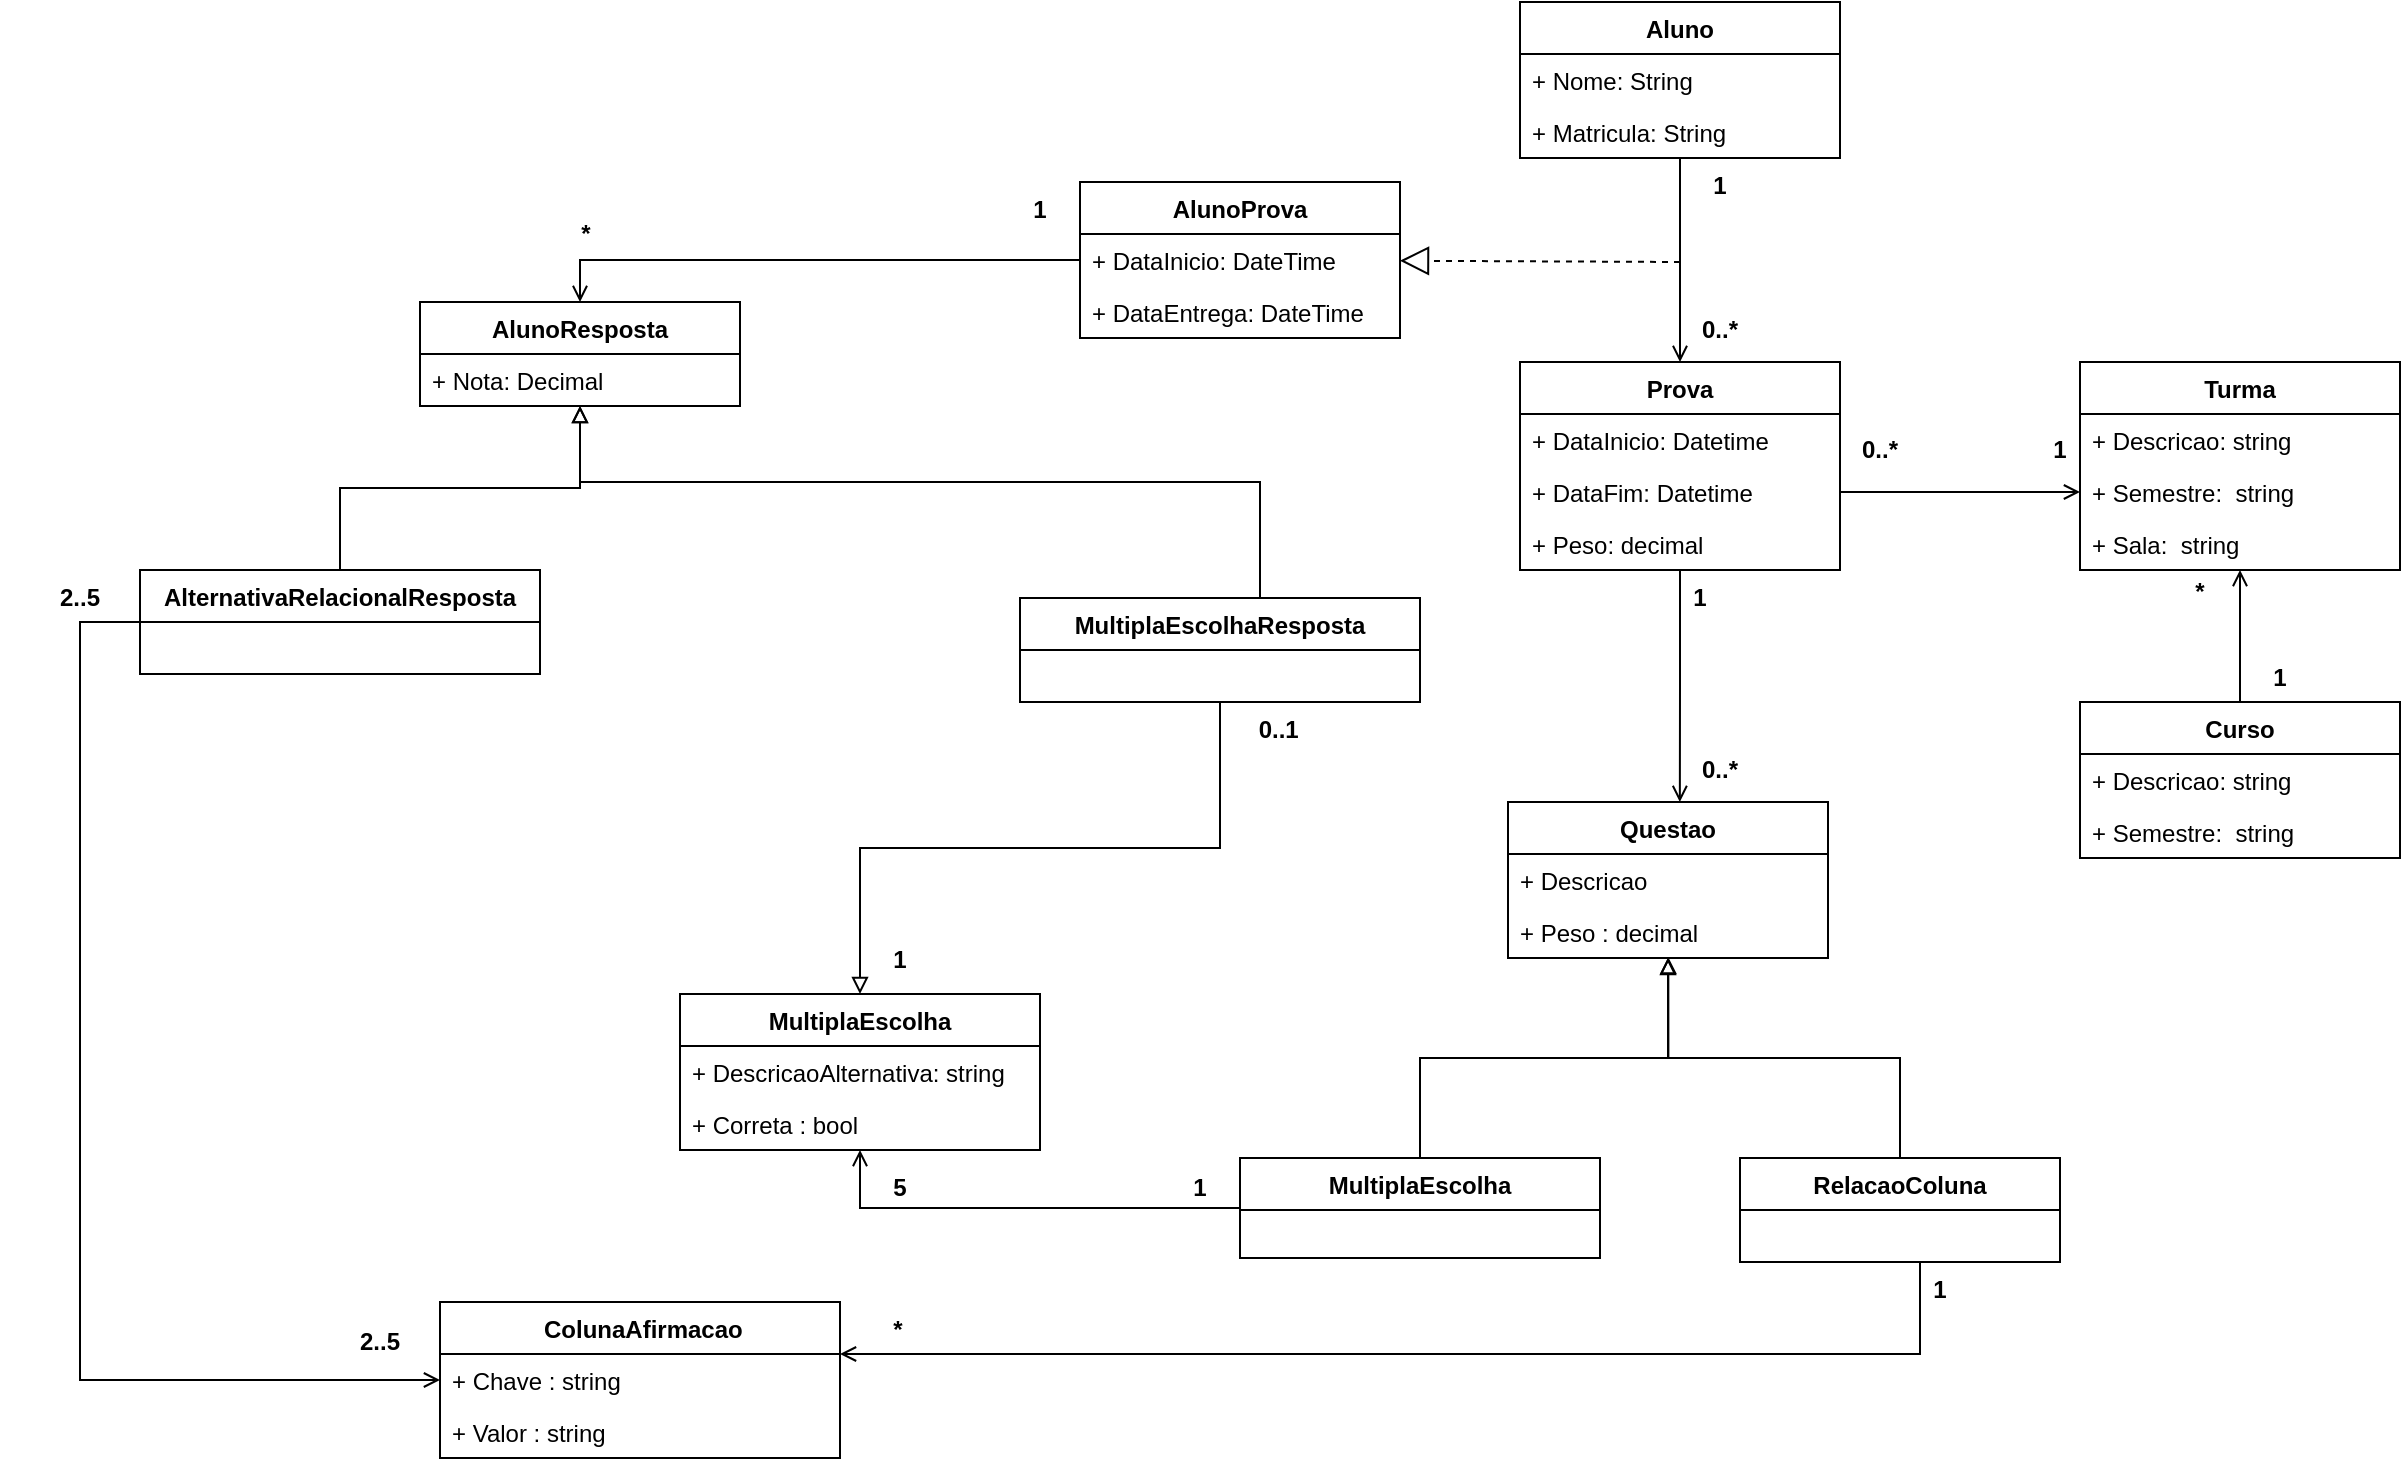 <mxfile version="20.0.4" type="github">
  <diagram id="0pszA9JIN0fBKSF9bE4M" name="Page-1">
    <mxGraphModel dx="1650" dy="484" grid="1" gridSize="10" guides="1" tooltips="1" connect="1" arrows="1" fold="1" page="1" pageScale="1" pageWidth="827" pageHeight="1169" math="0" shadow="0">
      <root>
        <mxCell id="0" />
        <mxCell id="1" parent="0" />
        <mxCell id="E8wZ4MvcHC-AcQxwt4h6-40" style="edgeStyle=orthogonalEdgeStyle;rounded=0;orthogonalLoop=1;jettySize=auto;html=1;entryX=0.537;entryY=0;entryDx=0;entryDy=0;entryPerimeter=0;endArrow=open;endFill=0;" edge="1" parent="1" source="E8wZ4MvcHC-AcQxwt4h6-7" target="E8wZ4MvcHC-AcQxwt4h6-36">
          <mxGeometry relative="1" as="geometry" />
        </mxCell>
        <mxCell id="E8wZ4MvcHC-AcQxwt4h6-7" value="Prova" style="swimlane;fontStyle=1;align=center;verticalAlign=top;childLayout=stackLayout;horizontal=1;startSize=26;horizontalStack=0;resizeParent=1;resizeParentMax=0;resizeLast=0;collapsible=1;marginBottom=0;" vertex="1" parent="1">
          <mxGeometry x="340" y="300" width="160" height="104" as="geometry" />
        </mxCell>
        <mxCell id="E8wZ4MvcHC-AcQxwt4h6-8" value="+ DataInicio: Datetime" style="text;strokeColor=none;fillColor=none;align=left;verticalAlign=top;spacingLeft=4;spacingRight=4;overflow=hidden;rotatable=0;points=[[0,0.5],[1,0.5]];portConstraint=eastwest;" vertex="1" parent="E8wZ4MvcHC-AcQxwt4h6-7">
          <mxGeometry y="26" width="160" height="26" as="geometry" />
        </mxCell>
        <mxCell id="E8wZ4MvcHC-AcQxwt4h6-11" value="+ DataFim: Datetime" style="text;strokeColor=none;fillColor=none;align=left;verticalAlign=top;spacingLeft=4;spacingRight=4;overflow=hidden;rotatable=0;points=[[0,0.5],[1,0.5]];portConstraint=eastwest;" vertex="1" parent="E8wZ4MvcHC-AcQxwt4h6-7">
          <mxGeometry y="52" width="160" height="26" as="geometry" />
        </mxCell>
        <mxCell id="E8wZ4MvcHC-AcQxwt4h6-10" value="+ Peso: decimal" style="text;strokeColor=none;fillColor=none;align=left;verticalAlign=top;spacingLeft=4;spacingRight=4;overflow=hidden;rotatable=0;points=[[0,0.5],[1,0.5]];portConstraint=eastwest;" vertex="1" parent="E8wZ4MvcHC-AcQxwt4h6-7">
          <mxGeometry y="78" width="160" height="26" as="geometry" />
        </mxCell>
        <mxCell id="E8wZ4MvcHC-AcQxwt4h6-20" style="edgeStyle=orthogonalEdgeStyle;rounded=0;orthogonalLoop=1;jettySize=auto;html=1;endArrow=open;endFill=0;" edge="1" parent="1" source="E8wZ4MvcHC-AcQxwt4h6-14" target="E8wZ4MvcHC-AcQxwt4h6-7">
          <mxGeometry relative="1" as="geometry" />
        </mxCell>
        <mxCell id="E8wZ4MvcHC-AcQxwt4h6-14" value="Aluno" style="swimlane;fontStyle=1;align=center;verticalAlign=top;childLayout=stackLayout;horizontal=1;startSize=26;horizontalStack=0;resizeParent=1;resizeParentMax=0;resizeLast=0;collapsible=1;marginBottom=0;" vertex="1" parent="1">
          <mxGeometry x="340" y="120" width="160" height="78" as="geometry" />
        </mxCell>
        <mxCell id="E8wZ4MvcHC-AcQxwt4h6-15" value="+ Nome: String " style="text;strokeColor=none;fillColor=none;align=left;verticalAlign=top;spacingLeft=4;spacingRight=4;overflow=hidden;rotatable=0;points=[[0,0.5],[1,0.5]];portConstraint=eastwest;" vertex="1" parent="E8wZ4MvcHC-AcQxwt4h6-14">
          <mxGeometry y="26" width="160" height="26" as="geometry" />
        </mxCell>
        <mxCell id="E8wZ4MvcHC-AcQxwt4h6-101" value="+ Matricula: String " style="text;strokeColor=none;fillColor=none;align=left;verticalAlign=top;spacingLeft=4;spacingRight=4;overflow=hidden;rotatable=0;points=[[0,0.5],[1,0.5]];portConstraint=eastwest;" vertex="1" parent="E8wZ4MvcHC-AcQxwt4h6-14">
          <mxGeometry y="52" width="160" height="26" as="geometry" />
        </mxCell>
        <mxCell id="E8wZ4MvcHC-AcQxwt4h6-21" value="Turma" style="swimlane;fontStyle=1;align=center;verticalAlign=top;childLayout=stackLayout;horizontal=1;startSize=26;horizontalStack=0;resizeParent=1;resizeParentMax=0;resizeLast=0;collapsible=1;marginBottom=0;" vertex="1" parent="1">
          <mxGeometry x="620" y="300" width="160" height="104" as="geometry" />
        </mxCell>
        <mxCell id="E8wZ4MvcHC-AcQxwt4h6-22" value="+ Descricao: string" style="text;strokeColor=none;fillColor=none;align=left;verticalAlign=top;spacingLeft=4;spacingRight=4;overflow=hidden;rotatable=0;points=[[0,0.5],[1,0.5]];portConstraint=eastwest;" vertex="1" parent="E8wZ4MvcHC-AcQxwt4h6-21">
          <mxGeometry y="26" width="160" height="26" as="geometry" />
        </mxCell>
        <mxCell id="E8wZ4MvcHC-AcQxwt4h6-24" value="+ Semestre:  string&#xa;" style="text;strokeColor=none;fillColor=none;align=left;verticalAlign=top;spacingLeft=4;spacingRight=4;overflow=hidden;rotatable=0;points=[[0,0.5],[1,0.5]];portConstraint=eastwest;" vertex="1" parent="E8wZ4MvcHC-AcQxwt4h6-21">
          <mxGeometry y="52" width="160" height="26" as="geometry" />
        </mxCell>
        <mxCell id="E8wZ4MvcHC-AcQxwt4h6-32" value="+ Sala:  string&#xa;" style="text;strokeColor=none;fillColor=none;align=left;verticalAlign=top;spacingLeft=4;spacingRight=4;overflow=hidden;rotatable=0;points=[[0,0.5],[1,0.5]];portConstraint=eastwest;" vertex="1" parent="E8wZ4MvcHC-AcQxwt4h6-21">
          <mxGeometry y="78" width="160" height="26" as="geometry" />
        </mxCell>
        <mxCell id="E8wZ4MvcHC-AcQxwt4h6-27" style="edgeStyle=orthogonalEdgeStyle;rounded=0;orthogonalLoop=1;jettySize=auto;html=1;entryX=0;entryY=0.5;entryDx=0;entryDy=0;endArrow=open;endFill=0;" edge="1" parent="1" source="E8wZ4MvcHC-AcQxwt4h6-11" target="E8wZ4MvcHC-AcQxwt4h6-24">
          <mxGeometry relative="1" as="geometry" />
        </mxCell>
        <mxCell id="E8wZ4MvcHC-AcQxwt4h6-35" style="edgeStyle=orthogonalEdgeStyle;rounded=0;orthogonalLoop=1;jettySize=auto;html=1;endArrow=open;endFill=0;" edge="1" parent="1" source="E8wZ4MvcHC-AcQxwt4h6-28" target="E8wZ4MvcHC-AcQxwt4h6-21">
          <mxGeometry relative="1" as="geometry" />
        </mxCell>
        <mxCell id="E8wZ4MvcHC-AcQxwt4h6-28" value="Curso" style="swimlane;fontStyle=1;align=center;verticalAlign=top;childLayout=stackLayout;horizontal=1;startSize=26;horizontalStack=0;resizeParent=1;resizeParentMax=0;resizeLast=0;collapsible=1;marginBottom=0;" vertex="1" parent="1">
          <mxGeometry x="620" y="470" width="160" height="78" as="geometry" />
        </mxCell>
        <mxCell id="E8wZ4MvcHC-AcQxwt4h6-29" value="+ Descricao: string" style="text;strokeColor=none;fillColor=none;align=left;verticalAlign=top;spacingLeft=4;spacingRight=4;overflow=hidden;rotatable=0;points=[[0,0.5],[1,0.5]];portConstraint=eastwest;" vertex="1" parent="E8wZ4MvcHC-AcQxwt4h6-28">
          <mxGeometry y="26" width="160" height="26" as="geometry" />
        </mxCell>
        <mxCell id="E8wZ4MvcHC-AcQxwt4h6-31" value="+ Semestre:  string&#xa;" style="text;strokeColor=none;fillColor=none;align=left;verticalAlign=top;spacingLeft=4;spacingRight=4;overflow=hidden;rotatable=0;points=[[0,0.5],[1,0.5]];portConstraint=eastwest;" vertex="1" parent="E8wZ4MvcHC-AcQxwt4h6-28">
          <mxGeometry y="52" width="160" height="26" as="geometry" />
        </mxCell>
        <mxCell id="E8wZ4MvcHC-AcQxwt4h6-36" value="Questao" style="swimlane;fontStyle=1;align=center;verticalAlign=top;childLayout=stackLayout;horizontal=1;startSize=26;horizontalStack=0;resizeParent=1;resizeParentMax=0;resizeLast=0;collapsible=1;marginBottom=0;" vertex="1" parent="1">
          <mxGeometry x="334" y="520" width="160" height="78" as="geometry" />
        </mxCell>
        <mxCell id="E8wZ4MvcHC-AcQxwt4h6-37" value="+ Descricao" style="text;strokeColor=none;fillColor=none;align=left;verticalAlign=top;spacingLeft=4;spacingRight=4;overflow=hidden;rotatable=0;points=[[0,0.5],[1,0.5]];portConstraint=eastwest;" vertex="1" parent="E8wZ4MvcHC-AcQxwt4h6-36">
          <mxGeometry y="26" width="160" height="26" as="geometry" />
        </mxCell>
        <mxCell id="E8wZ4MvcHC-AcQxwt4h6-39" value="+ Peso : decimal" style="text;strokeColor=none;fillColor=none;align=left;verticalAlign=top;spacingLeft=4;spacingRight=4;overflow=hidden;rotatable=0;points=[[0,0.5],[1,0.5]];portConstraint=eastwest;" vertex="1" parent="E8wZ4MvcHC-AcQxwt4h6-36">
          <mxGeometry y="52" width="160" height="26" as="geometry" />
        </mxCell>
        <mxCell id="E8wZ4MvcHC-AcQxwt4h6-44" style="edgeStyle=orthogonalEdgeStyle;rounded=0;orthogonalLoop=1;jettySize=auto;html=1;entryX=0.501;entryY=0.983;entryDx=0;entryDy=0;entryPerimeter=0;endArrow=block;endFill=0;exitX=0.5;exitY=0;exitDx=0;exitDy=0;" edge="1" parent="1" source="E8wZ4MvcHC-AcQxwt4h6-41" target="E8wZ4MvcHC-AcQxwt4h6-39">
          <mxGeometry relative="1" as="geometry">
            <mxPoint x="300" y="660" as="sourcePoint" />
          </mxGeometry>
        </mxCell>
        <mxCell id="E8wZ4MvcHC-AcQxwt4h6-58" style="edgeStyle=orthogonalEdgeStyle;rounded=0;orthogonalLoop=1;jettySize=auto;html=1;endArrow=open;endFill=0;" edge="1" parent="1" source="E8wZ4MvcHC-AcQxwt4h6-41" target="E8wZ4MvcHC-AcQxwt4h6-57">
          <mxGeometry relative="1" as="geometry" />
        </mxCell>
        <mxCell id="E8wZ4MvcHC-AcQxwt4h6-41" value="MultiplaEscolha" style="swimlane;fontStyle=1;align=center;verticalAlign=top;childLayout=stackLayout;horizontal=1;startSize=26;horizontalStack=0;resizeParent=1;resizeParentMax=0;resizeLast=0;collapsible=1;marginBottom=0;" vertex="1" parent="1">
          <mxGeometry x="200" y="698" width="180" height="50" as="geometry" />
        </mxCell>
        <mxCell id="E8wZ4MvcHC-AcQxwt4h6-48" style="edgeStyle=orthogonalEdgeStyle;rounded=0;orthogonalLoop=1;jettySize=auto;html=1;endArrow=block;endFill=0;" edge="1" parent="1" source="E8wZ4MvcHC-AcQxwt4h6-45" target="E8wZ4MvcHC-AcQxwt4h6-36">
          <mxGeometry relative="1" as="geometry">
            <mxPoint x="540" y="660" as="sourcePoint" />
          </mxGeometry>
        </mxCell>
        <mxCell id="E8wZ4MvcHC-AcQxwt4h6-52" style="edgeStyle=orthogonalEdgeStyle;rounded=0;orthogonalLoop=1;jettySize=auto;html=1;endArrow=open;endFill=0;" edge="1" parent="1" source="E8wZ4MvcHC-AcQxwt4h6-45" target="E8wZ4MvcHC-AcQxwt4h6-49">
          <mxGeometry relative="1" as="geometry">
            <Array as="points">
              <mxPoint x="540" y="796" />
            </Array>
          </mxGeometry>
        </mxCell>
        <mxCell id="E8wZ4MvcHC-AcQxwt4h6-45" value="RelacaoColuna" style="swimlane;fontStyle=1;align=center;verticalAlign=top;childLayout=stackLayout;horizontal=1;startSize=26;horizontalStack=0;resizeParent=1;resizeParentMax=0;resizeLast=0;collapsible=1;marginBottom=0;" vertex="1" parent="1">
          <mxGeometry x="450" y="698" width="160" height="52" as="geometry" />
        </mxCell>
        <mxCell id="E8wZ4MvcHC-AcQxwt4h6-49" value=" ColunaAfirmacao" style="swimlane;fontStyle=1;align=center;verticalAlign=top;childLayout=stackLayout;horizontal=1;startSize=26;horizontalStack=0;resizeParent=1;resizeParentMax=0;resizeLast=0;collapsible=1;marginBottom=0;" vertex="1" parent="1">
          <mxGeometry x="-200" y="770" width="200" height="78" as="geometry" />
        </mxCell>
        <mxCell id="E8wZ4MvcHC-AcQxwt4h6-83" value="+ Chave : string&#xa;" style="text;strokeColor=none;fillColor=none;align=left;verticalAlign=top;spacingLeft=4;spacingRight=4;overflow=hidden;rotatable=0;points=[[0,0.5],[1,0.5]];portConstraint=eastwest;" vertex="1" parent="E8wZ4MvcHC-AcQxwt4h6-49">
          <mxGeometry y="26" width="200" height="26" as="geometry" />
        </mxCell>
        <mxCell id="E8wZ4MvcHC-AcQxwt4h6-54" value="+ Valor : string&#xa;" style="text;strokeColor=none;fillColor=none;align=left;verticalAlign=top;spacingLeft=4;spacingRight=4;overflow=hidden;rotatable=0;points=[[0,0.5],[1,0.5]];portConstraint=eastwest;" vertex="1" parent="E8wZ4MvcHC-AcQxwt4h6-49">
          <mxGeometry y="52" width="200" height="26" as="geometry" />
        </mxCell>
        <mxCell id="E8wZ4MvcHC-AcQxwt4h6-57" value="MultiplaEscolha" style="swimlane;fontStyle=1;align=center;verticalAlign=top;childLayout=stackLayout;horizontal=1;startSize=26;horizontalStack=0;resizeParent=1;resizeParentMax=0;resizeLast=0;collapsible=1;marginBottom=0;" vertex="1" parent="1">
          <mxGeometry x="-80" y="616" width="180" height="78" as="geometry" />
        </mxCell>
        <mxCell id="E8wZ4MvcHC-AcQxwt4h6-55" value="+ DescricaoAlternativa: string" style="text;strokeColor=none;fillColor=none;align=left;verticalAlign=top;spacingLeft=4;spacingRight=4;overflow=hidden;rotatable=0;points=[[0,0.5],[1,0.5]];portConstraint=eastwest;" vertex="1" parent="E8wZ4MvcHC-AcQxwt4h6-57">
          <mxGeometry y="26" width="180" height="26" as="geometry" />
        </mxCell>
        <mxCell id="E8wZ4MvcHC-AcQxwt4h6-56" value="+ Correta : bool" style="text;strokeColor=none;fillColor=none;align=left;verticalAlign=top;spacingLeft=4;spacingRight=4;overflow=hidden;rotatable=0;points=[[0,0.5],[1,0.5]];portConstraint=eastwest;" vertex="1" parent="E8wZ4MvcHC-AcQxwt4h6-57">
          <mxGeometry y="52" width="180" height="26" as="geometry" />
        </mxCell>
        <mxCell id="E8wZ4MvcHC-AcQxwt4h6-72" style="edgeStyle=orthogonalEdgeStyle;rounded=0;orthogonalLoop=1;jettySize=auto;html=1;entryX=0.5;entryY=0;entryDx=0;entryDy=0;endArrow=open;endFill=0;" edge="1" parent="1" source="E8wZ4MvcHC-AcQxwt4h6-61" target="E8wZ4MvcHC-AcQxwt4h6-69">
          <mxGeometry relative="1" as="geometry" />
        </mxCell>
        <mxCell id="E8wZ4MvcHC-AcQxwt4h6-61" value="AlunoProva" style="swimlane;fontStyle=1;align=center;verticalAlign=top;childLayout=stackLayout;horizontal=1;startSize=26;horizontalStack=0;resizeParent=1;resizeParentMax=0;resizeLast=0;collapsible=1;marginBottom=0;" vertex="1" parent="1">
          <mxGeometry x="120" y="210" width="160" height="78" as="geometry" />
        </mxCell>
        <mxCell id="E8wZ4MvcHC-AcQxwt4h6-62" value="+ DataInicio: DateTime" style="text;strokeColor=none;fillColor=none;align=left;verticalAlign=top;spacingLeft=4;spacingRight=4;overflow=hidden;rotatable=0;points=[[0,0.5],[1,0.5]];portConstraint=eastwest;" vertex="1" parent="E8wZ4MvcHC-AcQxwt4h6-61">
          <mxGeometry y="26" width="160" height="26" as="geometry" />
        </mxCell>
        <mxCell id="E8wZ4MvcHC-AcQxwt4h6-63" value="+ DataEntrega: DateTime" style="text;strokeColor=none;fillColor=none;align=left;verticalAlign=top;spacingLeft=4;spacingRight=4;overflow=hidden;rotatable=0;points=[[0,0.5],[1,0.5]];portConstraint=eastwest;" vertex="1" parent="E8wZ4MvcHC-AcQxwt4h6-61">
          <mxGeometry y="52" width="160" height="26" as="geometry" />
        </mxCell>
        <mxCell id="E8wZ4MvcHC-AcQxwt4h6-64" value="" style="endArrow=block;dashed=1;endFill=0;endSize=12;html=1;rounded=0;" edge="1" parent="1" target="E8wZ4MvcHC-AcQxwt4h6-61">
          <mxGeometry width="160" relative="1" as="geometry">
            <mxPoint x="420" y="250" as="sourcePoint" />
            <mxPoint x="240" y="350" as="targetPoint" />
          </mxGeometry>
        </mxCell>
        <mxCell id="E8wZ4MvcHC-AcQxwt4h6-69" value="AlunoResposta" style="swimlane;fontStyle=1;align=center;verticalAlign=top;childLayout=stackLayout;horizontal=1;startSize=26;horizontalStack=0;resizeParent=1;resizeParentMax=0;resizeLast=0;collapsible=1;marginBottom=0;" vertex="1" parent="1">
          <mxGeometry x="-210" y="270" width="160" height="52" as="geometry" />
        </mxCell>
        <mxCell id="E8wZ4MvcHC-AcQxwt4h6-70" value="+ Nota: Decimal" style="text;strokeColor=none;fillColor=none;align=left;verticalAlign=top;spacingLeft=4;spacingRight=4;overflow=hidden;rotatable=0;points=[[0,0.5],[1,0.5]];portConstraint=eastwest;" vertex="1" parent="E8wZ4MvcHC-AcQxwt4h6-69">
          <mxGeometry y="26" width="160" height="26" as="geometry" />
        </mxCell>
        <mxCell id="E8wZ4MvcHC-AcQxwt4h6-76" style="edgeStyle=orthogonalEdgeStyle;rounded=0;orthogonalLoop=1;jettySize=auto;html=1;endArrow=block;endFill=0;" edge="1" parent="1">
          <mxGeometry relative="1" as="geometry">
            <mxPoint x="210.0" y="418" as="sourcePoint" />
            <mxPoint x="-130.0" y="322.0" as="targetPoint" />
            <Array as="points">
              <mxPoint x="210" y="360" />
              <mxPoint x="-130" y="360" />
            </Array>
          </mxGeometry>
        </mxCell>
        <mxCell id="E8wZ4MvcHC-AcQxwt4h6-82" style="edgeStyle=orthogonalEdgeStyle;rounded=0;orthogonalLoop=1;jettySize=auto;html=1;endArrow=block;endFill=0;" edge="1" parent="1" source="E8wZ4MvcHC-AcQxwt4h6-73" target="E8wZ4MvcHC-AcQxwt4h6-57">
          <mxGeometry relative="1" as="geometry" />
        </mxCell>
        <mxCell id="E8wZ4MvcHC-AcQxwt4h6-73" value="MultiplaEscolhaResposta" style="swimlane;fontStyle=1;align=center;verticalAlign=top;childLayout=stackLayout;horizontal=1;startSize=26;horizontalStack=0;resizeParent=1;resizeParentMax=0;resizeLast=0;collapsible=1;marginBottom=0;" vertex="1" parent="1">
          <mxGeometry x="90" y="418" width="200" height="52" as="geometry" />
        </mxCell>
        <mxCell id="E8wZ4MvcHC-AcQxwt4h6-79" style="edgeStyle=orthogonalEdgeStyle;rounded=0;orthogonalLoop=1;jettySize=auto;html=1;endArrow=block;endFill=0;" edge="1" parent="1" source="E8wZ4MvcHC-AcQxwt4h6-77" target="E8wZ4MvcHC-AcQxwt4h6-69">
          <mxGeometry relative="1" as="geometry" />
        </mxCell>
        <mxCell id="E8wZ4MvcHC-AcQxwt4h6-80" style="edgeStyle=orthogonalEdgeStyle;rounded=0;orthogonalLoop=1;jettySize=auto;html=1;endArrow=open;endFill=0;" edge="1" parent="1" source="E8wZ4MvcHC-AcQxwt4h6-77" target="E8wZ4MvcHC-AcQxwt4h6-49">
          <mxGeometry relative="1" as="geometry">
            <Array as="points">
              <mxPoint x="-380" y="430" />
              <mxPoint x="-380" y="809" />
            </Array>
          </mxGeometry>
        </mxCell>
        <mxCell id="E8wZ4MvcHC-AcQxwt4h6-77" value="AlternativaRelacionalResposta" style="swimlane;fontStyle=1;align=center;verticalAlign=top;childLayout=stackLayout;horizontal=1;startSize=26;horizontalStack=0;resizeParent=1;resizeParentMax=0;resizeLast=0;collapsible=1;marginBottom=0;" vertex="1" parent="1">
          <mxGeometry x="-350" y="404" width="200" height="52" as="geometry" />
        </mxCell>
        <mxCell id="E8wZ4MvcHC-AcQxwt4h6-84" value="0..1 " style="text;align=center;fontStyle=1;verticalAlign=middle;spacingLeft=3;spacingRight=3;strokeColor=none;rotatable=0;points=[[0,0.5],[1,0.5]];portConstraint=eastwest;" vertex="1" parent="1">
          <mxGeometry x="181" y="470" width="80" height="26" as="geometry" />
        </mxCell>
        <mxCell id="E8wZ4MvcHC-AcQxwt4h6-85" value="1" style="text;align=center;fontStyle=1;verticalAlign=middle;spacingLeft=3;spacingRight=3;strokeColor=none;rotatable=0;points=[[0,0.5],[1,0.5]];portConstraint=eastwest;" vertex="1" parent="1">
          <mxGeometry x="-10" y="585" width="80" height="26" as="geometry" />
        </mxCell>
        <mxCell id="E8wZ4MvcHC-AcQxwt4h6-86" value="1" style="text;align=center;fontStyle=1;verticalAlign=middle;spacingLeft=3;spacingRight=3;strokeColor=none;rotatable=0;points=[[0,0.5],[1,0.5]];portConstraint=eastwest;" vertex="1" parent="1">
          <mxGeometry x="140" y="699" width="80" height="26" as="geometry" />
        </mxCell>
        <mxCell id="E8wZ4MvcHC-AcQxwt4h6-87" value="5" style="text;align=center;fontStyle=1;verticalAlign=middle;spacingLeft=3;spacingRight=3;strokeColor=none;rotatable=0;points=[[0,0.5],[1,0.5]];portConstraint=eastwest;" vertex="1" parent="1">
          <mxGeometry x="-10" y="699" width="80" height="26" as="geometry" />
        </mxCell>
        <mxCell id="E8wZ4MvcHC-AcQxwt4h6-88" value="1" style="text;align=center;fontStyle=1;verticalAlign=middle;spacingLeft=3;spacingRight=3;strokeColor=none;rotatable=0;points=[[0,0.5],[1,0.5]];portConstraint=eastwest;" vertex="1" parent="1">
          <mxGeometry x="60" y="210" width="80" height="26" as="geometry" />
        </mxCell>
        <mxCell id="E8wZ4MvcHC-AcQxwt4h6-89" value="*" style="text;align=center;fontStyle=1;verticalAlign=middle;spacingLeft=3;spacingRight=3;strokeColor=none;rotatable=0;points=[[0,0.5],[1,0.5]];portConstraint=eastwest;" vertex="1" parent="1">
          <mxGeometry x="-167" y="222" width="80" height="26" as="geometry" />
        </mxCell>
        <mxCell id="E8wZ4MvcHC-AcQxwt4h6-90" value="2..5" style="text;align=center;fontStyle=1;verticalAlign=middle;spacingLeft=3;spacingRight=3;strokeColor=none;rotatable=0;points=[[0,0.5],[1,0.5]];portConstraint=eastwest;" vertex="1" parent="1">
          <mxGeometry x="-420" y="404" width="80" height="26" as="geometry" />
        </mxCell>
        <mxCell id="E8wZ4MvcHC-AcQxwt4h6-91" value="2..5" style="text;align=center;fontStyle=1;verticalAlign=middle;spacingLeft=3;spacingRight=3;strokeColor=none;rotatable=0;points=[[0,0.5],[1,0.5]];portConstraint=eastwest;" vertex="1" parent="1">
          <mxGeometry x="-270" y="776" width="80" height="26" as="geometry" />
        </mxCell>
        <mxCell id="E8wZ4MvcHC-AcQxwt4h6-92" value="1" style="text;align=center;fontStyle=1;verticalAlign=middle;spacingLeft=3;spacingRight=3;strokeColor=none;rotatable=0;points=[[0,0.5],[1,0.5]];portConstraint=eastwest;" vertex="1" parent="1">
          <mxGeometry x="510" y="750" width="80" height="26" as="geometry" />
        </mxCell>
        <mxCell id="E8wZ4MvcHC-AcQxwt4h6-93" value="*" style="text;align=center;fontStyle=1;verticalAlign=middle;spacingLeft=3;spacingRight=3;strokeColor=none;rotatable=0;points=[[0,0.5],[1,0.5]];portConstraint=eastwest;" vertex="1" parent="1">
          <mxGeometry x="-11" y="770" width="80" height="26" as="geometry" />
        </mxCell>
        <mxCell id="E8wZ4MvcHC-AcQxwt4h6-94" value="1" style="text;align=center;fontStyle=1;verticalAlign=middle;spacingLeft=3;spacingRight=3;strokeColor=none;rotatable=0;points=[[0,0.5],[1,0.5]];portConstraint=eastwest;" vertex="1" parent="1">
          <mxGeometry x="680" y="444" width="80" height="26" as="geometry" />
        </mxCell>
        <mxCell id="E8wZ4MvcHC-AcQxwt4h6-95" value="*" style="text;align=center;fontStyle=1;verticalAlign=middle;spacingLeft=3;spacingRight=3;strokeColor=none;rotatable=0;points=[[0,0.5],[1,0.5]];portConstraint=eastwest;" vertex="1" parent="1">
          <mxGeometry x="640" y="401" width="80" height="26" as="geometry" />
        </mxCell>
        <mxCell id="E8wZ4MvcHC-AcQxwt4h6-97" value="1" style="text;align=center;fontStyle=1;verticalAlign=middle;spacingLeft=3;spacingRight=3;strokeColor=none;rotatable=0;points=[[0,0.5],[1,0.5]];portConstraint=eastwest;" vertex="1" parent="1">
          <mxGeometry x="570" y="330" width="80" height="26" as="geometry" />
        </mxCell>
        <mxCell id="E8wZ4MvcHC-AcQxwt4h6-98" value="0..*" style="text;align=center;fontStyle=1;verticalAlign=middle;spacingLeft=3;spacingRight=3;strokeColor=none;rotatable=0;points=[[0,0.5],[1,0.5]];portConstraint=eastwest;" vertex="1" parent="1">
          <mxGeometry x="480" y="330" width="80" height="26" as="geometry" />
        </mxCell>
        <mxCell id="E8wZ4MvcHC-AcQxwt4h6-99" value="0..*" style="text;align=center;fontStyle=1;verticalAlign=middle;spacingLeft=3;spacingRight=3;strokeColor=none;rotatable=0;points=[[0,0.5],[1,0.5]];portConstraint=eastwest;" vertex="1" parent="1">
          <mxGeometry x="400" y="270" width="80" height="26" as="geometry" />
        </mxCell>
        <mxCell id="E8wZ4MvcHC-AcQxwt4h6-100" value="1" style="text;align=center;fontStyle=1;verticalAlign=middle;spacingLeft=3;spacingRight=3;strokeColor=none;rotatable=0;points=[[0,0.5],[1,0.5]];portConstraint=eastwest;" vertex="1" parent="1">
          <mxGeometry x="400" y="198" width="80" height="26" as="geometry" />
        </mxCell>
        <mxCell id="E8wZ4MvcHC-AcQxwt4h6-102" value="1" style="text;align=center;fontStyle=1;verticalAlign=middle;spacingLeft=3;spacingRight=3;strokeColor=none;rotatable=0;points=[[0,0.5],[1,0.5]];portConstraint=eastwest;" vertex="1" parent="1">
          <mxGeometry x="390" y="404" width="80" height="26" as="geometry" />
        </mxCell>
        <mxCell id="E8wZ4MvcHC-AcQxwt4h6-103" value="0..*" style="text;align=center;fontStyle=1;verticalAlign=middle;spacingLeft=3;spacingRight=3;strokeColor=none;rotatable=0;points=[[0,0.5],[1,0.5]];portConstraint=eastwest;" vertex="1" parent="1">
          <mxGeometry x="400" y="490" width="80" height="26" as="geometry" />
        </mxCell>
      </root>
    </mxGraphModel>
  </diagram>
</mxfile>
